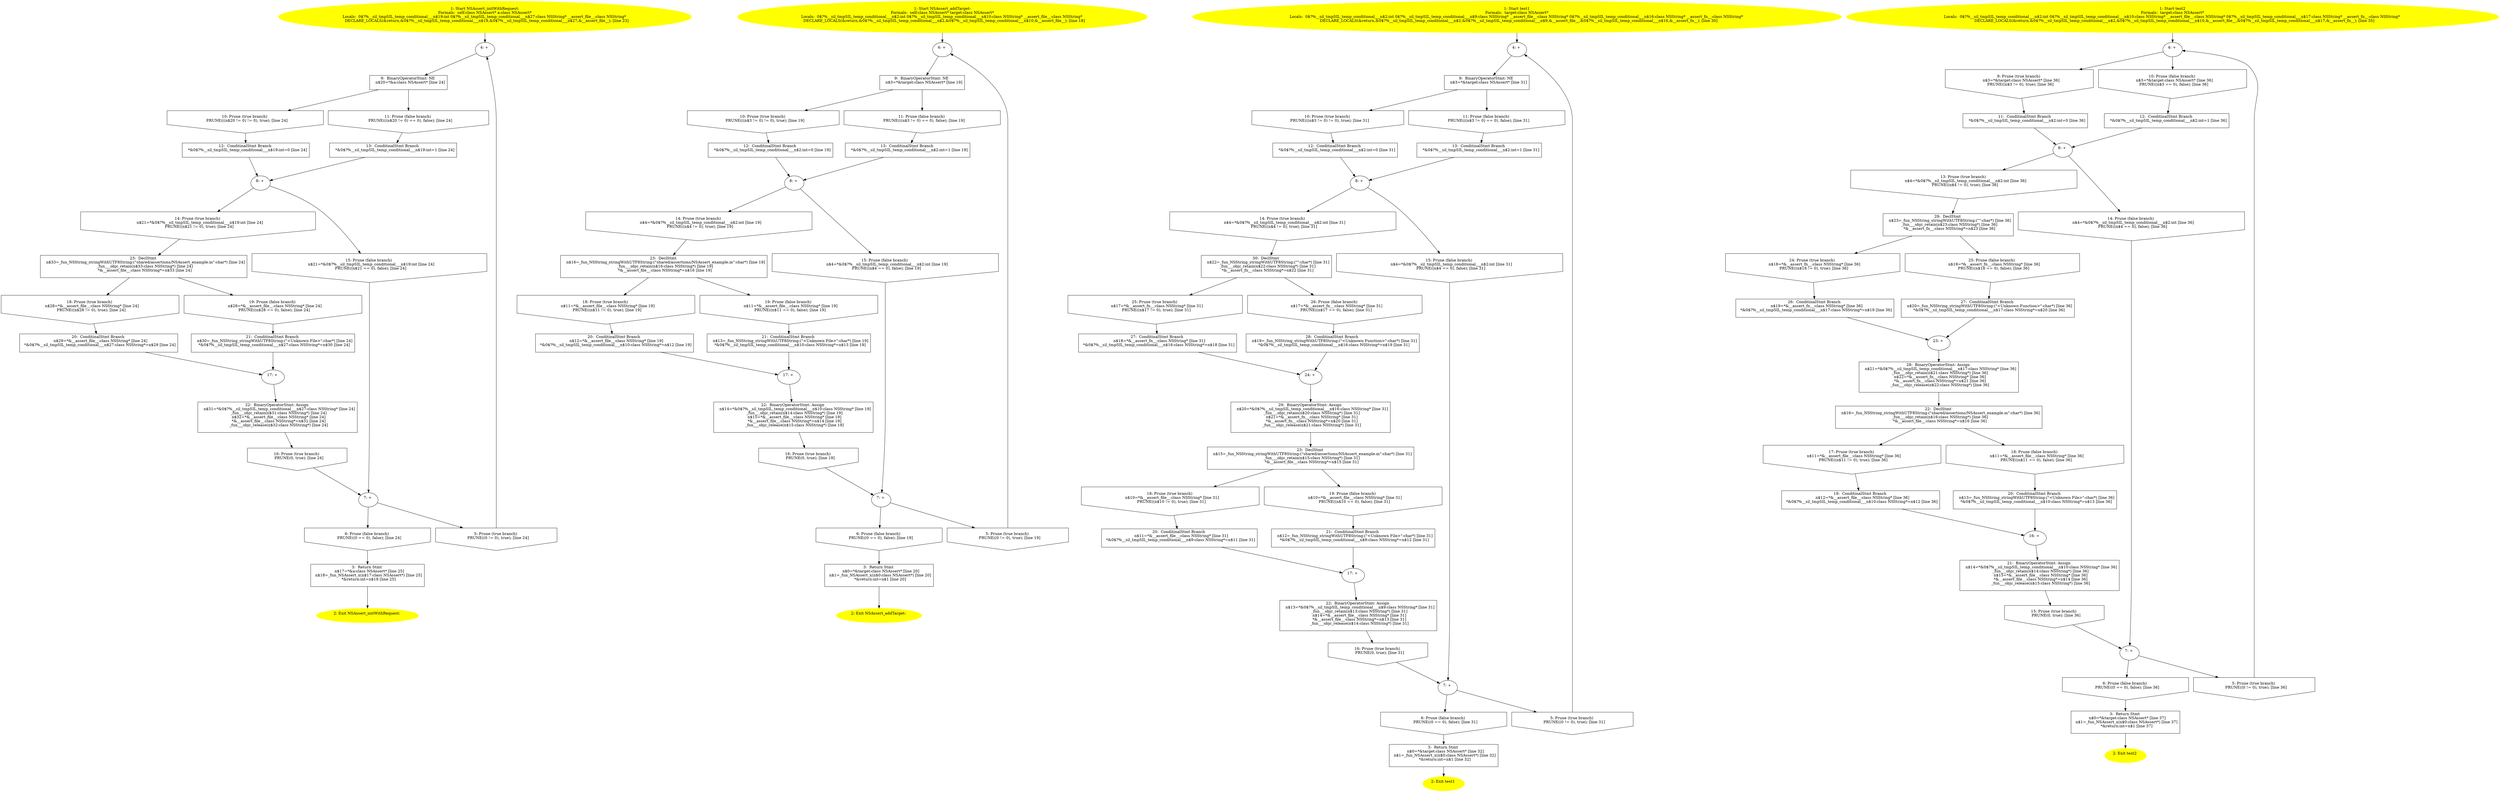 /* @generated */
digraph iCFG {
"NSAssert_initWithRequest:instance.5013facd97881754f192867cc14cda52_1" [label="1: Start NSAssert_initWithRequest:\nFormals:  self:class NSAssert* a:class NSAssert*\nLocals:  0$?%__sil_tmpSIL_temp_conditional___n$19:int 0$?%__sil_tmpSIL_temp_conditional___n$27:class NSString* __assert_file__:class NSString* \n   DECLARE_LOCALS(&return,&0$?%__sil_tmpSIL_temp_conditional___n$19,&0$?%__sil_tmpSIL_temp_conditional___n$27,&__assert_file__); [line 23]\n " color=yellow style=filled]
	

	 "NSAssert_initWithRequest:instance.5013facd97881754f192867cc14cda52_1" -> "NSAssert_initWithRequest:instance.5013facd97881754f192867cc14cda52_4" ;
"NSAssert_initWithRequest:instance.5013facd97881754f192867cc14cda52_2" [label="2: Exit NSAssert_initWithRequest: \n  " color=yellow style=filled]
	

"NSAssert_initWithRequest:instance.5013facd97881754f192867cc14cda52_3" [label="3:  Return Stmt \n   n$17=*&a:class NSAssert* [line 25]\n  n$18=_fun_NSAssert_x(n$17:class NSAssert*) [line 25]\n  *&return:int=n$18 [line 25]\n " shape="box"]
	

	 "NSAssert_initWithRequest:instance.5013facd97881754f192867cc14cda52_3" -> "NSAssert_initWithRequest:instance.5013facd97881754f192867cc14cda52_2" ;
"NSAssert_initWithRequest:instance.5013facd97881754f192867cc14cda52_4" [label="4: + \n  " ]
	

	 "NSAssert_initWithRequest:instance.5013facd97881754f192867cc14cda52_4" -> "NSAssert_initWithRequest:instance.5013facd97881754f192867cc14cda52_9" ;
"NSAssert_initWithRequest:instance.5013facd97881754f192867cc14cda52_5" [label="5: Prune (true branch) \n   PRUNE((0 != 0), true); [line 24]\n " shape="invhouse"]
	

	 "NSAssert_initWithRequest:instance.5013facd97881754f192867cc14cda52_5" -> "NSAssert_initWithRequest:instance.5013facd97881754f192867cc14cda52_4" ;
"NSAssert_initWithRequest:instance.5013facd97881754f192867cc14cda52_6" [label="6: Prune (false branch) \n   PRUNE((0 == 0), false); [line 24]\n " shape="invhouse"]
	

	 "NSAssert_initWithRequest:instance.5013facd97881754f192867cc14cda52_6" -> "NSAssert_initWithRequest:instance.5013facd97881754f192867cc14cda52_3" ;
"NSAssert_initWithRequest:instance.5013facd97881754f192867cc14cda52_7" [label="7: + \n  " ]
	

	 "NSAssert_initWithRequest:instance.5013facd97881754f192867cc14cda52_7" -> "NSAssert_initWithRequest:instance.5013facd97881754f192867cc14cda52_5" ;
	 "NSAssert_initWithRequest:instance.5013facd97881754f192867cc14cda52_7" -> "NSAssert_initWithRequest:instance.5013facd97881754f192867cc14cda52_6" ;
"NSAssert_initWithRequest:instance.5013facd97881754f192867cc14cda52_8" [label="8: + \n  " ]
	

	 "NSAssert_initWithRequest:instance.5013facd97881754f192867cc14cda52_8" -> "NSAssert_initWithRequest:instance.5013facd97881754f192867cc14cda52_14" ;
	 "NSAssert_initWithRequest:instance.5013facd97881754f192867cc14cda52_8" -> "NSAssert_initWithRequest:instance.5013facd97881754f192867cc14cda52_15" ;
"NSAssert_initWithRequest:instance.5013facd97881754f192867cc14cda52_9" [label="9:  BinaryOperatorStmt: NE \n   n$20=*&a:class NSAssert* [line 24]\n " shape="box"]
	

	 "NSAssert_initWithRequest:instance.5013facd97881754f192867cc14cda52_9" -> "NSAssert_initWithRequest:instance.5013facd97881754f192867cc14cda52_10" ;
	 "NSAssert_initWithRequest:instance.5013facd97881754f192867cc14cda52_9" -> "NSAssert_initWithRequest:instance.5013facd97881754f192867cc14cda52_11" ;
"NSAssert_initWithRequest:instance.5013facd97881754f192867cc14cda52_10" [label="10: Prune (true branch) \n   PRUNE(((n$20 != 0) != 0), true); [line 24]\n " shape="invhouse"]
	

	 "NSAssert_initWithRequest:instance.5013facd97881754f192867cc14cda52_10" -> "NSAssert_initWithRequest:instance.5013facd97881754f192867cc14cda52_12" ;
"NSAssert_initWithRequest:instance.5013facd97881754f192867cc14cda52_11" [label="11: Prune (false branch) \n   PRUNE(((n$20 != 0) == 0), false); [line 24]\n " shape="invhouse"]
	

	 "NSAssert_initWithRequest:instance.5013facd97881754f192867cc14cda52_11" -> "NSAssert_initWithRequest:instance.5013facd97881754f192867cc14cda52_13" ;
"NSAssert_initWithRequest:instance.5013facd97881754f192867cc14cda52_12" [label="12:  ConditinalStmt Branch \n   *&0$?%__sil_tmpSIL_temp_conditional___n$19:int=0 [line 24]\n " shape="box"]
	

	 "NSAssert_initWithRequest:instance.5013facd97881754f192867cc14cda52_12" -> "NSAssert_initWithRequest:instance.5013facd97881754f192867cc14cda52_8" ;
"NSAssert_initWithRequest:instance.5013facd97881754f192867cc14cda52_13" [label="13:  ConditinalStmt Branch \n   *&0$?%__sil_tmpSIL_temp_conditional___n$19:int=1 [line 24]\n " shape="box"]
	

	 "NSAssert_initWithRequest:instance.5013facd97881754f192867cc14cda52_13" -> "NSAssert_initWithRequest:instance.5013facd97881754f192867cc14cda52_8" ;
"NSAssert_initWithRequest:instance.5013facd97881754f192867cc14cda52_14" [label="14: Prune (true branch) \n   n$21=*&0$?%__sil_tmpSIL_temp_conditional___n$19:int [line 24]\n  PRUNE((n$21 != 0), true); [line 24]\n " shape="invhouse"]
	

	 "NSAssert_initWithRequest:instance.5013facd97881754f192867cc14cda52_14" -> "NSAssert_initWithRequest:instance.5013facd97881754f192867cc14cda52_23" ;
"NSAssert_initWithRequest:instance.5013facd97881754f192867cc14cda52_15" [label="15: Prune (false branch) \n   n$21=*&0$?%__sil_tmpSIL_temp_conditional___n$19:int [line 24]\n  PRUNE((n$21 == 0), false); [line 24]\n " shape="invhouse"]
	

	 "NSAssert_initWithRequest:instance.5013facd97881754f192867cc14cda52_15" -> "NSAssert_initWithRequest:instance.5013facd97881754f192867cc14cda52_7" ;
"NSAssert_initWithRequest:instance.5013facd97881754f192867cc14cda52_16" [label="16: Prune (true branch) \n   PRUNE(0, true); [line 24]\n " shape="invhouse"]
	

	 "NSAssert_initWithRequest:instance.5013facd97881754f192867cc14cda52_16" -> "NSAssert_initWithRequest:instance.5013facd97881754f192867cc14cda52_7" ;
"NSAssert_initWithRequest:instance.5013facd97881754f192867cc14cda52_17" [label="17: + \n  " ]
	

	 "NSAssert_initWithRequest:instance.5013facd97881754f192867cc14cda52_17" -> "NSAssert_initWithRequest:instance.5013facd97881754f192867cc14cda52_22" ;
"NSAssert_initWithRequest:instance.5013facd97881754f192867cc14cda52_18" [label="18: Prune (true branch) \n   n$28=*&__assert_file__:class NSString* [line 24]\n  PRUNE((n$28 != 0), true); [line 24]\n " shape="invhouse"]
	

	 "NSAssert_initWithRequest:instance.5013facd97881754f192867cc14cda52_18" -> "NSAssert_initWithRequest:instance.5013facd97881754f192867cc14cda52_20" ;
"NSAssert_initWithRequest:instance.5013facd97881754f192867cc14cda52_19" [label="19: Prune (false branch) \n   n$28=*&__assert_file__:class NSString* [line 24]\n  PRUNE((n$28 == 0), false); [line 24]\n " shape="invhouse"]
	

	 "NSAssert_initWithRequest:instance.5013facd97881754f192867cc14cda52_19" -> "NSAssert_initWithRequest:instance.5013facd97881754f192867cc14cda52_21" ;
"NSAssert_initWithRequest:instance.5013facd97881754f192867cc14cda52_20" [label="20:  ConditinalStmt Branch \n   n$29=*&__assert_file__:class NSString* [line 24]\n  *&0$?%__sil_tmpSIL_temp_conditional___n$27:class NSString*=n$29 [line 24]\n " shape="box"]
	

	 "NSAssert_initWithRequest:instance.5013facd97881754f192867cc14cda52_20" -> "NSAssert_initWithRequest:instance.5013facd97881754f192867cc14cda52_17" ;
"NSAssert_initWithRequest:instance.5013facd97881754f192867cc14cda52_21" [label="21:  ConditinalStmt Branch \n   n$30=_fun_NSString_stringWithUTF8String:(\"<Unknown File>\":char*) [line 24]\n  *&0$?%__sil_tmpSIL_temp_conditional___n$27:class NSString*=n$30 [line 24]\n " shape="box"]
	

	 "NSAssert_initWithRequest:instance.5013facd97881754f192867cc14cda52_21" -> "NSAssert_initWithRequest:instance.5013facd97881754f192867cc14cda52_17" ;
"NSAssert_initWithRequest:instance.5013facd97881754f192867cc14cda52_22" [label="22:  BinaryOperatorStmt: Assign \n   n$31=*&0$?%__sil_tmpSIL_temp_conditional___n$27:class NSString* [line 24]\n  _fun___objc_retain(n$31:class NSString*) [line 24]\n  n$32=*&__assert_file__:class NSString* [line 24]\n  *&__assert_file__:class NSString*=n$31 [line 24]\n  _fun___objc_release(n$32:class NSString*) [line 24]\n " shape="box"]
	

	 "NSAssert_initWithRequest:instance.5013facd97881754f192867cc14cda52_22" -> "NSAssert_initWithRequest:instance.5013facd97881754f192867cc14cda52_16" ;
"NSAssert_initWithRequest:instance.5013facd97881754f192867cc14cda52_23" [label="23:  DeclStmt \n   n$33=_fun_NSString_stringWithUTF8String:(\"shared/assertions/NSAssert_example.m\":char*) [line 24]\n  _fun___objc_retain(n$33:class NSString*) [line 24]\n  *&__assert_file__:class NSString*=n$33 [line 24]\n " shape="box"]
	

	 "NSAssert_initWithRequest:instance.5013facd97881754f192867cc14cda52_23" -> "NSAssert_initWithRequest:instance.5013facd97881754f192867cc14cda52_18" ;
	 "NSAssert_initWithRequest:instance.5013facd97881754f192867cc14cda52_23" -> "NSAssert_initWithRequest:instance.5013facd97881754f192867cc14cda52_19" ;
"NSAssert_addTarget:instance.ef92ae23a24cf8063db0d913a051ea02_1" [label="1: Start NSAssert_addTarget:\nFormals:  self:class NSAssert* target:class NSAssert*\nLocals:  0$?%__sil_tmpSIL_temp_conditional___n$2:int 0$?%__sil_tmpSIL_temp_conditional___n$10:class NSString* __assert_file__:class NSString* \n   DECLARE_LOCALS(&return,&0$?%__sil_tmpSIL_temp_conditional___n$2,&0$?%__sil_tmpSIL_temp_conditional___n$10,&__assert_file__); [line 18]\n " color=yellow style=filled]
	

	 "NSAssert_addTarget:instance.ef92ae23a24cf8063db0d913a051ea02_1" -> "NSAssert_addTarget:instance.ef92ae23a24cf8063db0d913a051ea02_4" ;
"NSAssert_addTarget:instance.ef92ae23a24cf8063db0d913a051ea02_2" [label="2: Exit NSAssert_addTarget: \n  " color=yellow style=filled]
	

"NSAssert_addTarget:instance.ef92ae23a24cf8063db0d913a051ea02_3" [label="3:  Return Stmt \n   n$0=*&target:class NSAssert* [line 20]\n  n$1=_fun_NSAssert_x(n$0:class NSAssert*) [line 20]\n  *&return:int=n$1 [line 20]\n " shape="box"]
	

	 "NSAssert_addTarget:instance.ef92ae23a24cf8063db0d913a051ea02_3" -> "NSAssert_addTarget:instance.ef92ae23a24cf8063db0d913a051ea02_2" ;
"NSAssert_addTarget:instance.ef92ae23a24cf8063db0d913a051ea02_4" [label="4: + \n  " ]
	

	 "NSAssert_addTarget:instance.ef92ae23a24cf8063db0d913a051ea02_4" -> "NSAssert_addTarget:instance.ef92ae23a24cf8063db0d913a051ea02_9" ;
"NSAssert_addTarget:instance.ef92ae23a24cf8063db0d913a051ea02_5" [label="5: Prune (true branch) \n   PRUNE((0 != 0), true); [line 19]\n " shape="invhouse"]
	

	 "NSAssert_addTarget:instance.ef92ae23a24cf8063db0d913a051ea02_5" -> "NSAssert_addTarget:instance.ef92ae23a24cf8063db0d913a051ea02_4" ;
"NSAssert_addTarget:instance.ef92ae23a24cf8063db0d913a051ea02_6" [label="6: Prune (false branch) \n   PRUNE((0 == 0), false); [line 19]\n " shape="invhouse"]
	

	 "NSAssert_addTarget:instance.ef92ae23a24cf8063db0d913a051ea02_6" -> "NSAssert_addTarget:instance.ef92ae23a24cf8063db0d913a051ea02_3" ;
"NSAssert_addTarget:instance.ef92ae23a24cf8063db0d913a051ea02_7" [label="7: + \n  " ]
	

	 "NSAssert_addTarget:instance.ef92ae23a24cf8063db0d913a051ea02_7" -> "NSAssert_addTarget:instance.ef92ae23a24cf8063db0d913a051ea02_5" ;
	 "NSAssert_addTarget:instance.ef92ae23a24cf8063db0d913a051ea02_7" -> "NSAssert_addTarget:instance.ef92ae23a24cf8063db0d913a051ea02_6" ;
"NSAssert_addTarget:instance.ef92ae23a24cf8063db0d913a051ea02_8" [label="8: + \n  " ]
	

	 "NSAssert_addTarget:instance.ef92ae23a24cf8063db0d913a051ea02_8" -> "NSAssert_addTarget:instance.ef92ae23a24cf8063db0d913a051ea02_14" ;
	 "NSAssert_addTarget:instance.ef92ae23a24cf8063db0d913a051ea02_8" -> "NSAssert_addTarget:instance.ef92ae23a24cf8063db0d913a051ea02_15" ;
"NSAssert_addTarget:instance.ef92ae23a24cf8063db0d913a051ea02_9" [label="9:  BinaryOperatorStmt: NE \n   n$3=*&target:class NSAssert* [line 19]\n " shape="box"]
	

	 "NSAssert_addTarget:instance.ef92ae23a24cf8063db0d913a051ea02_9" -> "NSAssert_addTarget:instance.ef92ae23a24cf8063db0d913a051ea02_10" ;
	 "NSAssert_addTarget:instance.ef92ae23a24cf8063db0d913a051ea02_9" -> "NSAssert_addTarget:instance.ef92ae23a24cf8063db0d913a051ea02_11" ;
"NSAssert_addTarget:instance.ef92ae23a24cf8063db0d913a051ea02_10" [label="10: Prune (true branch) \n   PRUNE(((n$3 != 0) != 0), true); [line 19]\n " shape="invhouse"]
	

	 "NSAssert_addTarget:instance.ef92ae23a24cf8063db0d913a051ea02_10" -> "NSAssert_addTarget:instance.ef92ae23a24cf8063db0d913a051ea02_12" ;
"NSAssert_addTarget:instance.ef92ae23a24cf8063db0d913a051ea02_11" [label="11: Prune (false branch) \n   PRUNE(((n$3 != 0) == 0), false); [line 19]\n " shape="invhouse"]
	

	 "NSAssert_addTarget:instance.ef92ae23a24cf8063db0d913a051ea02_11" -> "NSAssert_addTarget:instance.ef92ae23a24cf8063db0d913a051ea02_13" ;
"NSAssert_addTarget:instance.ef92ae23a24cf8063db0d913a051ea02_12" [label="12:  ConditinalStmt Branch \n   *&0$?%__sil_tmpSIL_temp_conditional___n$2:int=0 [line 19]\n " shape="box"]
	

	 "NSAssert_addTarget:instance.ef92ae23a24cf8063db0d913a051ea02_12" -> "NSAssert_addTarget:instance.ef92ae23a24cf8063db0d913a051ea02_8" ;
"NSAssert_addTarget:instance.ef92ae23a24cf8063db0d913a051ea02_13" [label="13:  ConditinalStmt Branch \n   *&0$?%__sil_tmpSIL_temp_conditional___n$2:int=1 [line 19]\n " shape="box"]
	

	 "NSAssert_addTarget:instance.ef92ae23a24cf8063db0d913a051ea02_13" -> "NSAssert_addTarget:instance.ef92ae23a24cf8063db0d913a051ea02_8" ;
"NSAssert_addTarget:instance.ef92ae23a24cf8063db0d913a051ea02_14" [label="14: Prune (true branch) \n   n$4=*&0$?%__sil_tmpSIL_temp_conditional___n$2:int [line 19]\n  PRUNE((n$4 != 0), true); [line 19]\n " shape="invhouse"]
	

	 "NSAssert_addTarget:instance.ef92ae23a24cf8063db0d913a051ea02_14" -> "NSAssert_addTarget:instance.ef92ae23a24cf8063db0d913a051ea02_23" ;
"NSAssert_addTarget:instance.ef92ae23a24cf8063db0d913a051ea02_15" [label="15: Prune (false branch) \n   n$4=*&0$?%__sil_tmpSIL_temp_conditional___n$2:int [line 19]\n  PRUNE((n$4 == 0), false); [line 19]\n " shape="invhouse"]
	

	 "NSAssert_addTarget:instance.ef92ae23a24cf8063db0d913a051ea02_15" -> "NSAssert_addTarget:instance.ef92ae23a24cf8063db0d913a051ea02_7" ;
"NSAssert_addTarget:instance.ef92ae23a24cf8063db0d913a051ea02_16" [label="16: Prune (true branch) \n   PRUNE(0, true); [line 19]\n " shape="invhouse"]
	

	 "NSAssert_addTarget:instance.ef92ae23a24cf8063db0d913a051ea02_16" -> "NSAssert_addTarget:instance.ef92ae23a24cf8063db0d913a051ea02_7" ;
"NSAssert_addTarget:instance.ef92ae23a24cf8063db0d913a051ea02_17" [label="17: + \n  " ]
	

	 "NSAssert_addTarget:instance.ef92ae23a24cf8063db0d913a051ea02_17" -> "NSAssert_addTarget:instance.ef92ae23a24cf8063db0d913a051ea02_22" ;
"NSAssert_addTarget:instance.ef92ae23a24cf8063db0d913a051ea02_18" [label="18: Prune (true branch) \n   n$11=*&__assert_file__:class NSString* [line 19]\n  PRUNE((n$11 != 0), true); [line 19]\n " shape="invhouse"]
	

	 "NSAssert_addTarget:instance.ef92ae23a24cf8063db0d913a051ea02_18" -> "NSAssert_addTarget:instance.ef92ae23a24cf8063db0d913a051ea02_20" ;
"NSAssert_addTarget:instance.ef92ae23a24cf8063db0d913a051ea02_19" [label="19: Prune (false branch) \n   n$11=*&__assert_file__:class NSString* [line 19]\n  PRUNE((n$11 == 0), false); [line 19]\n " shape="invhouse"]
	

	 "NSAssert_addTarget:instance.ef92ae23a24cf8063db0d913a051ea02_19" -> "NSAssert_addTarget:instance.ef92ae23a24cf8063db0d913a051ea02_21" ;
"NSAssert_addTarget:instance.ef92ae23a24cf8063db0d913a051ea02_20" [label="20:  ConditinalStmt Branch \n   n$12=*&__assert_file__:class NSString* [line 19]\n  *&0$?%__sil_tmpSIL_temp_conditional___n$10:class NSString*=n$12 [line 19]\n " shape="box"]
	

	 "NSAssert_addTarget:instance.ef92ae23a24cf8063db0d913a051ea02_20" -> "NSAssert_addTarget:instance.ef92ae23a24cf8063db0d913a051ea02_17" ;
"NSAssert_addTarget:instance.ef92ae23a24cf8063db0d913a051ea02_21" [label="21:  ConditinalStmt Branch \n   n$13=_fun_NSString_stringWithUTF8String:(\"<Unknown File>\":char*) [line 19]\n  *&0$?%__sil_tmpSIL_temp_conditional___n$10:class NSString*=n$13 [line 19]\n " shape="box"]
	

	 "NSAssert_addTarget:instance.ef92ae23a24cf8063db0d913a051ea02_21" -> "NSAssert_addTarget:instance.ef92ae23a24cf8063db0d913a051ea02_17" ;
"NSAssert_addTarget:instance.ef92ae23a24cf8063db0d913a051ea02_22" [label="22:  BinaryOperatorStmt: Assign \n   n$14=*&0$?%__sil_tmpSIL_temp_conditional___n$10:class NSString* [line 19]\n  _fun___objc_retain(n$14:class NSString*) [line 19]\n  n$15=*&__assert_file__:class NSString* [line 19]\n  *&__assert_file__:class NSString*=n$14 [line 19]\n  _fun___objc_release(n$15:class NSString*) [line 19]\n " shape="box"]
	

	 "NSAssert_addTarget:instance.ef92ae23a24cf8063db0d913a051ea02_22" -> "NSAssert_addTarget:instance.ef92ae23a24cf8063db0d913a051ea02_16" ;
"NSAssert_addTarget:instance.ef92ae23a24cf8063db0d913a051ea02_23" [label="23:  DeclStmt \n   n$16=_fun_NSString_stringWithUTF8String:(\"shared/assertions/NSAssert_example.m\":char*) [line 19]\n  _fun___objc_retain(n$16:class NSString*) [line 19]\n  *&__assert_file__:class NSString*=n$16 [line 19]\n " shape="box"]
	

	 "NSAssert_addTarget:instance.ef92ae23a24cf8063db0d913a051ea02_23" -> "NSAssert_addTarget:instance.ef92ae23a24cf8063db0d913a051ea02_18" ;
	 "NSAssert_addTarget:instance.ef92ae23a24cf8063db0d913a051ea02_23" -> "NSAssert_addTarget:instance.ef92ae23a24cf8063db0d913a051ea02_19" ;
"test1.5a105e8b9d40e1329780d62ea2265d8a_1" [label="1: Start test1\nFormals:  target:class NSAssert*\nLocals:  0$?%__sil_tmpSIL_temp_conditional___n$2:int 0$?%__sil_tmpSIL_temp_conditional___n$9:class NSString* __assert_file__:class NSString* 0$?%__sil_tmpSIL_temp_conditional___n$16:class NSString* __assert_fn__:class NSString* \n   DECLARE_LOCALS(&return,&0$?%__sil_tmpSIL_temp_conditional___n$2,&0$?%__sil_tmpSIL_temp_conditional___n$9,&__assert_file__,&0$?%__sil_tmpSIL_temp_conditional___n$16,&__assert_fn__); [line 30]\n " color=yellow style=filled]
	

	 "test1.5a105e8b9d40e1329780d62ea2265d8a_1" -> "test1.5a105e8b9d40e1329780d62ea2265d8a_4" ;
"test1.5a105e8b9d40e1329780d62ea2265d8a_2" [label="2: Exit test1 \n  " color=yellow style=filled]
	

"test1.5a105e8b9d40e1329780d62ea2265d8a_3" [label="3:  Return Stmt \n   n$0=*&target:class NSAssert* [line 32]\n  n$1=_fun_NSAssert_x(n$0:class NSAssert*) [line 32]\n  *&return:int=n$1 [line 32]\n " shape="box"]
	

	 "test1.5a105e8b9d40e1329780d62ea2265d8a_3" -> "test1.5a105e8b9d40e1329780d62ea2265d8a_2" ;
"test1.5a105e8b9d40e1329780d62ea2265d8a_4" [label="4: + \n  " ]
	

	 "test1.5a105e8b9d40e1329780d62ea2265d8a_4" -> "test1.5a105e8b9d40e1329780d62ea2265d8a_9" ;
"test1.5a105e8b9d40e1329780d62ea2265d8a_5" [label="5: Prune (true branch) \n   PRUNE((0 != 0), true); [line 31]\n " shape="invhouse"]
	

	 "test1.5a105e8b9d40e1329780d62ea2265d8a_5" -> "test1.5a105e8b9d40e1329780d62ea2265d8a_4" ;
"test1.5a105e8b9d40e1329780d62ea2265d8a_6" [label="6: Prune (false branch) \n   PRUNE((0 == 0), false); [line 31]\n " shape="invhouse"]
	

	 "test1.5a105e8b9d40e1329780d62ea2265d8a_6" -> "test1.5a105e8b9d40e1329780d62ea2265d8a_3" ;
"test1.5a105e8b9d40e1329780d62ea2265d8a_7" [label="7: + \n  " ]
	

	 "test1.5a105e8b9d40e1329780d62ea2265d8a_7" -> "test1.5a105e8b9d40e1329780d62ea2265d8a_5" ;
	 "test1.5a105e8b9d40e1329780d62ea2265d8a_7" -> "test1.5a105e8b9d40e1329780d62ea2265d8a_6" ;
"test1.5a105e8b9d40e1329780d62ea2265d8a_8" [label="8: + \n  " ]
	

	 "test1.5a105e8b9d40e1329780d62ea2265d8a_8" -> "test1.5a105e8b9d40e1329780d62ea2265d8a_14" ;
	 "test1.5a105e8b9d40e1329780d62ea2265d8a_8" -> "test1.5a105e8b9d40e1329780d62ea2265d8a_15" ;
"test1.5a105e8b9d40e1329780d62ea2265d8a_9" [label="9:  BinaryOperatorStmt: NE \n   n$3=*&target:class NSAssert* [line 31]\n " shape="box"]
	

	 "test1.5a105e8b9d40e1329780d62ea2265d8a_9" -> "test1.5a105e8b9d40e1329780d62ea2265d8a_10" ;
	 "test1.5a105e8b9d40e1329780d62ea2265d8a_9" -> "test1.5a105e8b9d40e1329780d62ea2265d8a_11" ;
"test1.5a105e8b9d40e1329780d62ea2265d8a_10" [label="10: Prune (true branch) \n   PRUNE(((n$3 != 0) != 0), true); [line 31]\n " shape="invhouse"]
	

	 "test1.5a105e8b9d40e1329780d62ea2265d8a_10" -> "test1.5a105e8b9d40e1329780d62ea2265d8a_12" ;
"test1.5a105e8b9d40e1329780d62ea2265d8a_11" [label="11: Prune (false branch) \n   PRUNE(((n$3 != 0) == 0), false); [line 31]\n " shape="invhouse"]
	

	 "test1.5a105e8b9d40e1329780d62ea2265d8a_11" -> "test1.5a105e8b9d40e1329780d62ea2265d8a_13" ;
"test1.5a105e8b9d40e1329780d62ea2265d8a_12" [label="12:  ConditinalStmt Branch \n   *&0$?%__sil_tmpSIL_temp_conditional___n$2:int=0 [line 31]\n " shape="box"]
	

	 "test1.5a105e8b9d40e1329780d62ea2265d8a_12" -> "test1.5a105e8b9d40e1329780d62ea2265d8a_8" ;
"test1.5a105e8b9d40e1329780d62ea2265d8a_13" [label="13:  ConditinalStmt Branch \n   *&0$?%__sil_tmpSIL_temp_conditional___n$2:int=1 [line 31]\n " shape="box"]
	

	 "test1.5a105e8b9d40e1329780d62ea2265d8a_13" -> "test1.5a105e8b9d40e1329780d62ea2265d8a_8" ;
"test1.5a105e8b9d40e1329780d62ea2265d8a_14" [label="14: Prune (true branch) \n   n$4=*&0$?%__sil_tmpSIL_temp_conditional___n$2:int [line 31]\n  PRUNE((n$4 != 0), true); [line 31]\n " shape="invhouse"]
	

	 "test1.5a105e8b9d40e1329780d62ea2265d8a_14" -> "test1.5a105e8b9d40e1329780d62ea2265d8a_30" ;
"test1.5a105e8b9d40e1329780d62ea2265d8a_15" [label="15: Prune (false branch) \n   n$4=*&0$?%__sil_tmpSIL_temp_conditional___n$2:int [line 31]\n  PRUNE((n$4 == 0), false); [line 31]\n " shape="invhouse"]
	

	 "test1.5a105e8b9d40e1329780d62ea2265d8a_15" -> "test1.5a105e8b9d40e1329780d62ea2265d8a_7" ;
"test1.5a105e8b9d40e1329780d62ea2265d8a_16" [label="16: Prune (true branch) \n   PRUNE(0, true); [line 31]\n " shape="invhouse"]
	

	 "test1.5a105e8b9d40e1329780d62ea2265d8a_16" -> "test1.5a105e8b9d40e1329780d62ea2265d8a_7" ;
"test1.5a105e8b9d40e1329780d62ea2265d8a_17" [label="17: + \n  " ]
	

	 "test1.5a105e8b9d40e1329780d62ea2265d8a_17" -> "test1.5a105e8b9d40e1329780d62ea2265d8a_22" ;
"test1.5a105e8b9d40e1329780d62ea2265d8a_18" [label="18: Prune (true branch) \n   n$10=*&__assert_file__:class NSString* [line 31]\n  PRUNE((n$10 != 0), true); [line 31]\n " shape="invhouse"]
	

	 "test1.5a105e8b9d40e1329780d62ea2265d8a_18" -> "test1.5a105e8b9d40e1329780d62ea2265d8a_20" ;
"test1.5a105e8b9d40e1329780d62ea2265d8a_19" [label="19: Prune (false branch) \n   n$10=*&__assert_file__:class NSString* [line 31]\n  PRUNE((n$10 == 0), false); [line 31]\n " shape="invhouse"]
	

	 "test1.5a105e8b9d40e1329780d62ea2265d8a_19" -> "test1.5a105e8b9d40e1329780d62ea2265d8a_21" ;
"test1.5a105e8b9d40e1329780d62ea2265d8a_20" [label="20:  ConditinalStmt Branch \n   n$11=*&__assert_file__:class NSString* [line 31]\n  *&0$?%__sil_tmpSIL_temp_conditional___n$9:class NSString*=n$11 [line 31]\n " shape="box"]
	

	 "test1.5a105e8b9d40e1329780d62ea2265d8a_20" -> "test1.5a105e8b9d40e1329780d62ea2265d8a_17" ;
"test1.5a105e8b9d40e1329780d62ea2265d8a_21" [label="21:  ConditinalStmt Branch \n   n$12=_fun_NSString_stringWithUTF8String:(\"<Unknown File>\":char*) [line 31]\n  *&0$?%__sil_tmpSIL_temp_conditional___n$9:class NSString*=n$12 [line 31]\n " shape="box"]
	

	 "test1.5a105e8b9d40e1329780d62ea2265d8a_21" -> "test1.5a105e8b9d40e1329780d62ea2265d8a_17" ;
"test1.5a105e8b9d40e1329780d62ea2265d8a_22" [label="22:  BinaryOperatorStmt: Assign \n   n$13=*&0$?%__sil_tmpSIL_temp_conditional___n$9:class NSString* [line 31]\n  _fun___objc_retain(n$13:class NSString*) [line 31]\n  n$14=*&__assert_file__:class NSString* [line 31]\n  *&__assert_file__:class NSString*=n$13 [line 31]\n  _fun___objc_release(n$14:class NSString*) [line 31]\n " shape="box"]
	

	 "test1.5a105e8b9d40e1329780d62ea2265d8a_22" -> "test1.5a105e8b9d40e1329780d62ea2265d8a_16" ;
"test1.5a105e8b9d40e1329780d62ea2265d8a_23" [label="23:  DeclStmt \n   n$15=_fun_NSString_stringWithUTF8String:(\"shared/assertions/NSAssert_example.m\":char*) [line 31]\n  _fun___objc_retain(n$15:class NSString*) [line 31]\n  *&__assert_file__:class NSString*=n$15 [line 31]\n " shape="box"]
	

	 "test1.5a105e8b9d40e1329780d62ea2265d8a_23" -> "test1.5a105e8b9d40e1329780d62ea2265d8a_18" ;
	 "test1.5a105e8b9d40e1329780d62ea2265d8a_23" -> "test1.5a105e8b9d40e1329780d62ea2265d8a_19" ;
"test1.5a105e8b9d40e1329780d62ea2265d8a_24" [label="24: + \n  " ]
	

	 "test1.5a105e8b9d40e1329780d62ea2265d8a_24" -> "test1.5a105e8b9d40e1329780d62ea2265d8a_29" ;
"test1.5a105e8b9d40e1329780d62ea2265d8a_25" [label="25: Prune (true branch) \n   n$17=*&__assert_fn__:class NSString* [line 31]\n  PRUNE((n$17 != 0), true); [line 31]\n " shape="invhouse"]
	

	 "test1.5a105e8b9d40e1329780d62ea2265d8a_25" -> "test1.5a105e8b9d40e1329780d62ea2265d8a_27" ;
"test1.5a105e8b9d40e1329780d62ea2265d8a_26" [label="26: Prune (false branch) \n   n$17=*&__assert_fn__:class NSString* [line 31]\n  PRUNE((n$17 == 0), false); [line 31]\n " shape="invhouse"]
	

	 "test1.5a105e8b9d40e1329780d62ea2265d8a_26" -> "test1.5a105e8b9d40e1329780d62ea2265d8a_28" ;
"test1.5a105e8b9d40e1329780d62ea2265d8a_27" [label="27:  ConditinalStmt Branch \n   n$18=*&__assert_fn__:class NSString* [line 31]\n  *&0$?%__sil_tmpSIL_temp_conditional___n$16:class NSString*=n$18 [line 31]\n " shape="box"]
	

	 "test1.5a105e8b9d40e1329780d62ea2265d8a_27" -> "test1.5a105e8b9d40e1329780d62ea2265d8a_24" ;
"test1.5a105e8b9d40e1329780d62ea2265d8a_28" [label="28:  ConditinalStmt Branch \n   n$19=_fun_NSString_stringWithUTF8String:(\"<Unknown Function>\":char*) [line 31]\n  *&0$?%__sil_tmpSIL_temp_conditional___n$16:class NSString*=n$19 [line 31]\n " shape="box"]
	

	 "test1.5a105e8b9d40e1329780d62ea2265d8a_28" -> "test1.5a105e8b9d40e1329780d62ea2265d8a_24" ;
"test1.5a105e8b9d40e1329780d62ea2265d8a_29" [label="29:  BinaryOperatorStmt: Assign \n   n$20=*&0$?%__sil_tmpSIL_temp_conditional___n$16:class NSString* [line 31]\n  _fun___objc_retain(n$20:class NSString*) [line 31]\n  n$21=*&__assert_fn__:class NSString* [line 31]\n  *&__assert_fn__:class NSString*=n$20 [line 31]\n  _fun___objc_release(n$21:class NSString*) [line 31]\n " shape="box"]
	

	 "test1.5a105e8b9d40e1329780d62ea2265d8a_29" -> "test1.5a105e8b9d40e1329780d62ea2265d8a_23" ;
"test1.5a105e8b9d40e1329780d62ea2265d8a_30" [label="30:  DeclStmt \n   n$22=_fun_NSString_stringWithUTF8String:(\"\":char*) [line 31]\n  _fun___objc_retain(n$22:class NSString*) [line 31]\n  *&__assert_fn__:class NSString*=n$22 [line 31]\n " shape="box"]
	

	 "test1.5a105e8b9d40e1329780d62ea2265d8a_30" -> "test1.5a105e8b9d40e1329780d62ea2265d8a_25" ;
	 "test1.5a105e8b9d40e1329780d62ea2265d8a_30" -> "test1.5a105e8b9d40e1329780d62ea2265d8a_26" ;
"test2.ad0234829205b9033196ba818f7a872b_1" [label="1: Start test2\nFormals:  target:class NSAssert*\nLocals:  0$?%__sil_tmpSIL_temp_conditional___n$2:int 0$?%__sil_tmpSIL_temp_conditional___n$10:class NSString* __assert_file__:class NSString* 0$?%__sil_tmpSIL_temp_conditional___n$17:class NSString* __assert_fn__:class NSString* \n   DECLARE_LOCALS(&return,&0$?%__sil_tmpSIL_temp_conditional___n$2,&0$?%__sil_tmpSIL_temp_conditional___n$10,&__assert_file__,&0$?%__sil_tmpSIL_temp_conditional___n$17,&__assert_fn__); [line 35]\n " color=yellow style=filled]
	

	 "test2.ad0234829205b9033196ba818f7a872b_1" -> "test2.ad0234829205b9033196ba818f7a872b_4" ;
"test2.ad0234829205b9033196ba818f7a872b_2" [label="2: Exit test2 \n  " color=yellow style=filled]
	

"test2.ad0234829205b9033196ba818f7a872b_3" [label="3:  Return Stmt \n   n$0=*&target:class NSAssert* [line 37]\n  n$1=_fun_NSAssert_x(n$0:class NSAssert*) [line 37]\n  *&return:int=n$1 [line 37]\n " shape="box"]
	

	 "test2.ad0234829205b9033196ba818f7a872b_3" -> "test2.ad0234829205b9033196ba818f7a872b_2" ;
"test2.ad0234829205b9033196ba818f7a872b_4" [label="4: + \n  " ]
	

	 "test2.ad0234829205b9033196ba818f7a872b_4" -> "test2.ad0234829205b9033196ba818f7a872b_9" ;
	 "test2.ad0234829205b9033196ba818f7a872b_4" -> "test2.ad0234829205b9033196ba818f7a872b_10" ;
"test2.ad0234829205b9033196ba818f7a872b_5" [label="5: Prune (true branch) \n   PRUNE((0 != 0), true); [line 36]\n " shape="invhouse"]
	

	 "test2.ad0234829205b9033196ba818f7a872b_5" -> "test2.ad0234829205b9033196ba818f7a872b_4" ;
"test2.ad0234829205b9033196ba818f7a872b_6" [label="6: Prune (false branch) \n   PRUNE((0 == 0), false); [line 36]\n " shape="invhouse"]
	

	 "test2.ad0234829205b9033196ba818f7a872b_6" -> "test2.ad0234829205b9033196ba818f7a872b_3" ;
"test2.ad0234829205b9033196ba818f7a872b_7" [label="7: + \n  " ]
	

	 "test2.ad0234829205b9033196ba818f7a872b_7" -> "test2.ad0234829205b9033196ba818f7a872b_5" ;
	 "test2.ad0234829205b9033196ba818f7a872b_7" -> "test2.ad0234829205b9033196ba818f7a872b_6" ;
"test2.ad0234829205b9033196ba818f7a872b_8" [label="8: + \n  " ]
	

	 "test2.ad0234829205b9033196ba818f7a872b_8" -> "test2.ad0234829205b9033196ba818f7a872b_13" ;
	 "test2.ad0234829205b9033196ba818f7a872b_8" -> "test2.ad0234829205b9033196ba818f7a872b_14" ;
"test2.ad0234829205b9033196ba818f7a872b_9" [label="9: Prune (true branch) \n   n$3=*&target:class NSAssert* [line 36]\n  PRUNE((n$3 != 0), true); [line 36]\n " shape="invhouse"]
	

	 "test2.ad0234829205b9033196ba818f7a872b_9" -> "test2.ad0234829205b9033196ba818f7a872b_11" ;
"test2.ad0234829205b9033196ba818f7a872b_10" [label="10: Prune (false branch) \n   n$3=*&target:class NSAssert* [line 36]\n  PRUNE((n$3 == 0), false); [line 36]\n " shape="invhouse"]
	

	 "test2.ad0234829205b9033196ba818f7a872b_10" -> "test2.ad0234829205b9033196ba818f7a872b_12" ;
"test2.ad0234829205b9033196ba818f7a872b_11" [label="11:  ConditinalStmt Branch \n   *&0$?%__sil_tmpSIL_temp_conditional___n$2:int=0 [line 36]\n " shape="box"]
	

	 "test2.ad0234829205b9033196ba818f7a872b_11" -> "test2.ad0234829205b9033196ba818f7a872b_8" ;
"test2.ad0234829205b9033196ba818f7a872b_12" [label="12:  ConditinalStmt Branch \n   *&0$?%__sil_tmpSIL_temp_conditional___n$2:int=1 [line 36]\n " shape="box"]
	

	 "test2.ad0234829205b9033196ba818f7a872b_12" -> "test2.ad0234829205b9033196ba818f7a872b_8" ;
"test2.ad0234829205b9033196ba818f7a872b_13" [label="13: Prune (true branch) \n   n$4=*&0$?%__sil_tmpSIL_temp_conditional___n$2:int [line 36]\n  PRUNE((n$4 != 0), true); [line 36]\n " shape="invhouse"]
	

	 "test2.ad0234829205b9033196ba818f7a872b_13" -> "test2.ad0234829205b9033196ba818f7a872b_29" ;
"test2.ad0234829205b9033196ba818f7a872b_14" [label="14: Prune (false branch) \n   n$4=*&0$?%__sil_tmpSIL_temp_conditional___n$2:int [line 36]\n  PRUNE((n$4 == 0), false); [line 36]\n " shape="invhouse"]
	

	 "test2.ad0234829205b9033196ba818f7a872b_14" -> "test2.ad0234829205b9033196ba818f7a872b_7" ;
"test2.ad0234829205b9033196ba818f7a872b_15" [label="15: Prune (true branch) \n   PRUNE(0, true); [line 36]\n " shape="invhouse"]
	

	 "test2.ad0234829205b9033196ba818f7a872b_15" -> "test2.ad0234829205b9033196ba818f7a872b_7" ;
"test2.ad0234829205b9033196ba818f7a872b_16" [label="16: + \n  " ]
	

	 "test2.ad0234829205b9033196ba818f7a872b_16" -> "test2.ad0234829205b9033196ba818f7a872b_21" ;
"test2.ad0234829205b9033196ba818f7a872b_17" [label="17: Prune (true branch) \n   n$11=*&__assert_file__:class NSString* [line 36]\n  PRUNE((n$11 != 0), true); [line 36]\n " shape="invhouse"]
	

	 "test2.ad0234829205b9033196ba818f7a872b_17" -> "test2.ad0234829205b9033196ba818f7a872b_19" ;
"test2.ad0234829205b9033196ba818f7a872b_18" [label="18: Prune (false branch) \n   n$11=*&__assert_file__:class NSString* [line 36]\n  PRUNE((n$11 == 0), false); [line 36]\n " shape="invhouse"]
	

	 "test2.ad0234829205b9033196ba818f7a872b_18" -> "test2.ad0234829205b9033196ba818f7a872b_20" ;
"test2.ad0234829205b9033196ba818f7a872b_19" [label="19:  ConditinalStmt Branch \n   n$12=*&__assert_file__:class NSString* [line 36]\n  *&0$?%__sil_tmpSIL_temp_conditional___n$10:class NSString*=n$12 [line 36]\n " shape="box"]
	

	 "test2.ad0234829205b9033196ba818f7a872b_19" -> "test2.ad0234829205b9033196ba818f7a872b_16" ;
"test2.ad0234829205b9033196ba818f7a872b_20" [label="20:  ConditinalStmt Branch \n   n$13=_fun_NSString_stringWithUTF8String:(\"<Unknown File>\":char*) [line 36]\n  *&0$?%__sil_tmpSIL_temp_conditional___n$10:class NSString*=n$13 [line 36]\n " shape="box"]
	

	 "test2.ad0234829205b9033196ba818f7a872b_20" -> "test2.ad0234829205b9033196ba818f7a872b_16" ;
"test2.ad0234829205b9033196ba818f7a872b_21" [label="21:  BinaryOperatorStmt: Assign \n   n$14=*&0$?%__sil_tmpSIL_temp_conditional___n$10:class NSString* [line 36]\n  _fun___objc_retain(n$14:class NSString*) [line 36]\n  n$15=*&__assert_file__:class NSString* [line 36]\n  *&__assert_file__:class NSString*=n$14 [line 36]\n  _fun___objc_release(n$15:class NSString*) [line 36]\n " shape="box"]
	

	 "test2.ad0234829205b9033196ba818f7a872b_21" -> "test2.ad0234829205b9033196ba818f7a872b_15" ;
"test2.ad0234829205b9033196ba818f7a872b_22" [label="22:  DeclStmt \n   n$16=_fun_NSString_stringWithUTF8String:(\"shared/assertions/NSAssert_example.m\":char*) [line 36]\n  _fun___objc_retain(n$16:class NSString*) [line 36]\n  *&__assert_file__:class NSString*=n$16 [line 36]\n " shape="box"]
	

	 "test2.ad0234829205b9033196ba818f7a872b_22" -> "test2.ad0234829205b9033196ba818f7a872b_17" ;
	 "test2.ad0234829205b9033196ba818f7a872b_22" -> "test2.ad0234829205b9033196ba818f7a872b_18" ;
"test2.ad0234829205b9033196ba818f7a872b_23" [label="23: + \n  " ]
	

	 "test2.ad0234829205b9033196ba818f7a872b_23" -> "test2.ad0234829205b9033196ba818f7a872b_28" ;
"test2.ad0234829205b9033196ba818f7a872b_24" [label="24: Prune (true branch) \n   n$18=*&__assert_fn__:class NSString* [line 36]\n  PRUNE((n$18 != 0), true); [line 36]\n " shape="invhouse"]
	

	 "test2.ad0234829205b9033196ba818f7a872b_24" -> "test2.ad0234829205b9033196ba818f7a872b_26" ;
"test2.ad0234829205b9033196ba818f7a872b_25" [label="25: Prune (false branch) \n   n$18=*&__assert_fn__:class NSString* [line 36]\n  PRUNE((n$18 == 0), false); [line 36]\n " shape="invhouse"]
	

	 "test2.ad0234829205b9033196ba818f7a872b_25" -> "test2.ad0234829205b9033196ba818f7a872b_27" ;
"test2.ad0234829205b9033196ba818f7a872b_26" [label="26:  ConditinalStmt Branch \n   n$19=*&__assert_fn__:class NSString* [line 36]\n  *&0$?%__sil_tmpSIL_temp_conditional___n$17:class NSString*=n$19 [line 36]\n " shape="box"]
	

	 "test2.ad0234829205b9033196ba818f7a872b_26" -> "test2.ad0234829205b9033196ba818f7a872b_23" ;
"test2.ad0234829205b9033196ba818f7a872b_27" [label="27:  ConditinalStmt Branch \n   n$20=_fun_NSString_stringWithUTF8String:(\"<Unknown Function>\":char*) [line 36]\n  *&0$?%__sil_tmpSIL_temp_conditional___n$17:class NSString*=n$20 [line 36]\n " shape="box"]
	

	 "test2.ad0234829205b9033196ba818f7a872b_27" -> "test2.ad0234829205b9033196ba818f7a872b_23" ;
"test2.ad0234829205b9033196ba818f7a872b_28" [label="28:  BinaryOperatorStmt: Assign \n   n$21=*&0$?%__sil_tmpSIL_temp_conditional___n$17:class NSString* [line 36]\n  _fun___objc_retain(n$21:class NSString*) [line 36]\n  n$22=*&__assert_fn__:class NSString* [line 36]\n  *&__assert_fn__:class NSString*=n$21 [line 36]\n  _fun___objc_release(n$22:class NSString*) [line 36]\n " shape="box"]
	

	 "test2.ad0234829205b9033196ba818f7a872b_28" -> "test2.ad0234829205b9033196ba818f7a872b_22" ;
"test2.ad0234829205b9033196ba818f7a872b_29" [label="29:  DeclStmt \n   n$23=_fun_NSString_stringWithUTF8String:(\"\":char*) [line 36]\n  _fun___objc_retain(n$23:class NSString*) [line 36]\n  *&__assert_fn__:class NSString*=n$23 [line 36]\n " shape="box"]
	

	 "test2.ad0234829205b9033196ba818f7a872b_29" -> "test2.ad0234829205b9033196ba818f7a872b_24" ;
	 "test2.ad0234829205b9033196ba818f7a872b_29" -> "test2.ad0234829205b9033196ba818f7a872b_25" ;
}
